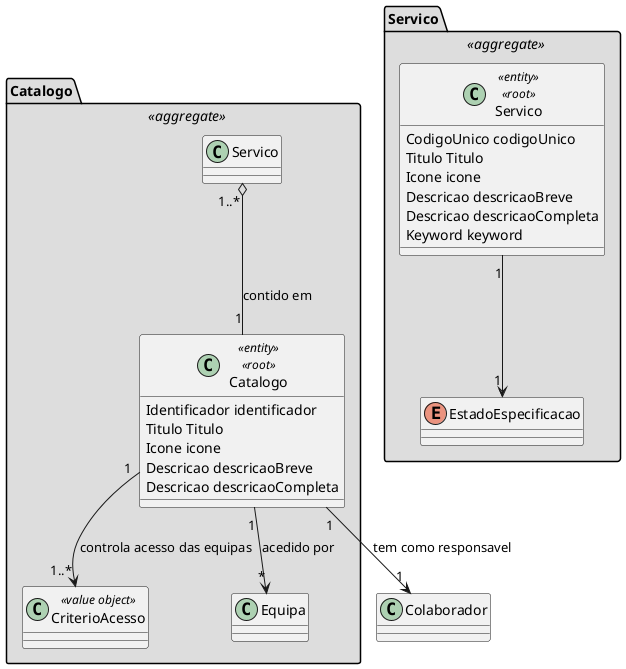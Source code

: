 @startuml CriarCatalogoMD

class Colaborador {

}



package "Servico" <<aggregate>> #DDDDDD {

    class Servico <<entity>> <<root>> {
        CodigoUnico codigoUnico
        Titulo Titulo
        Icone icone
        Descricao descricaoBreve
        Descricao descricaoCompleta
        Keyword keyword
    }

    enum EstadoEspecificacao {

    }

    Servico "1" --> "1" EstadoEspecificacao
}


package "Catalogo" <<aggregate>> #DDDDDD {

    class Catalogo <<entity>> <<root>> {
        Identificador identificador
        Titulo Titulo
        Icone icone
        Descricao descricaoBreve
        Descricao descricaoCompleta
    }

    class CriterioAcesso <<value object>>{

    }

    Servico "1..*" o-- "1" Catalogo : "contido em"    
    Catalogo "1" --> "*" Equipa : "acedido por"
    Catalogo "1" --> "1..*" CriterioAcesso : "controla acesso das equipas"    
    Catalogo "1" --> "1" Colaborador : "tem como responsavel"
}


@enduml